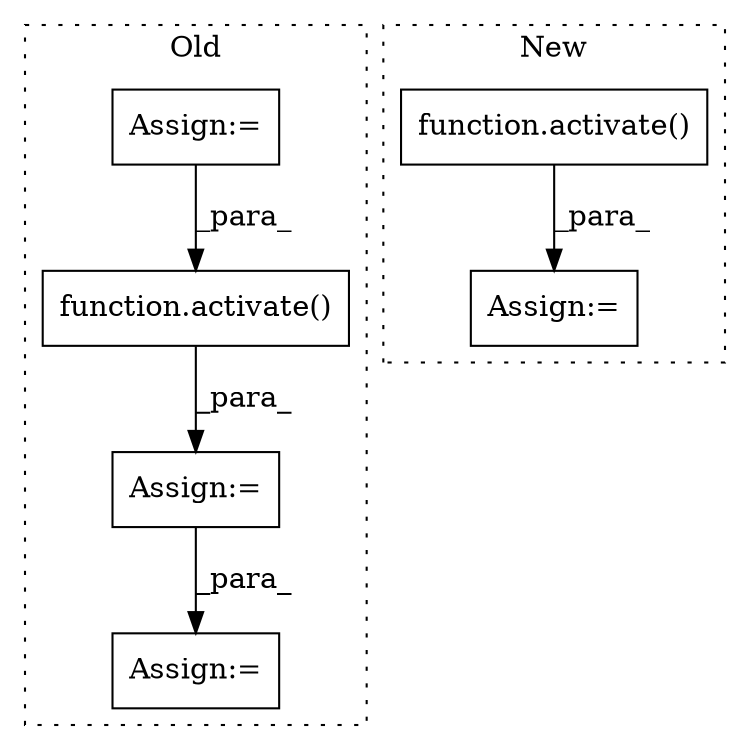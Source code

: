 digraph G {
subgraph cluster0 {
1 [label="function.activate()" a="75" s="1074,1091" l="9,1" shape="box"];
4 [label="Assign:=" a="68" s="1248" l="3" shape="box"];
5 [label="Assign:=" a="68" s="1288" l="3" shape="box"];
6 [label="Assign:=" a="68" s="794" l="3" shape="box"];
label = "Old";
style="dotted";
}
subgraph cluster1 {
2 [label="function.activate()" a="75" s="1147,1159" l="9,1" shape="box"];
3 [label="Assign:=" a="68" s="1144" l="3" shape="box"];
label = "New";
style="dotted";
}
1 -> 4 [label="_para_"];
2 -> 3 [label="_para_"];
4 -> 5 [label="_para_"];
6 -> 1 [label="_para_"];
}